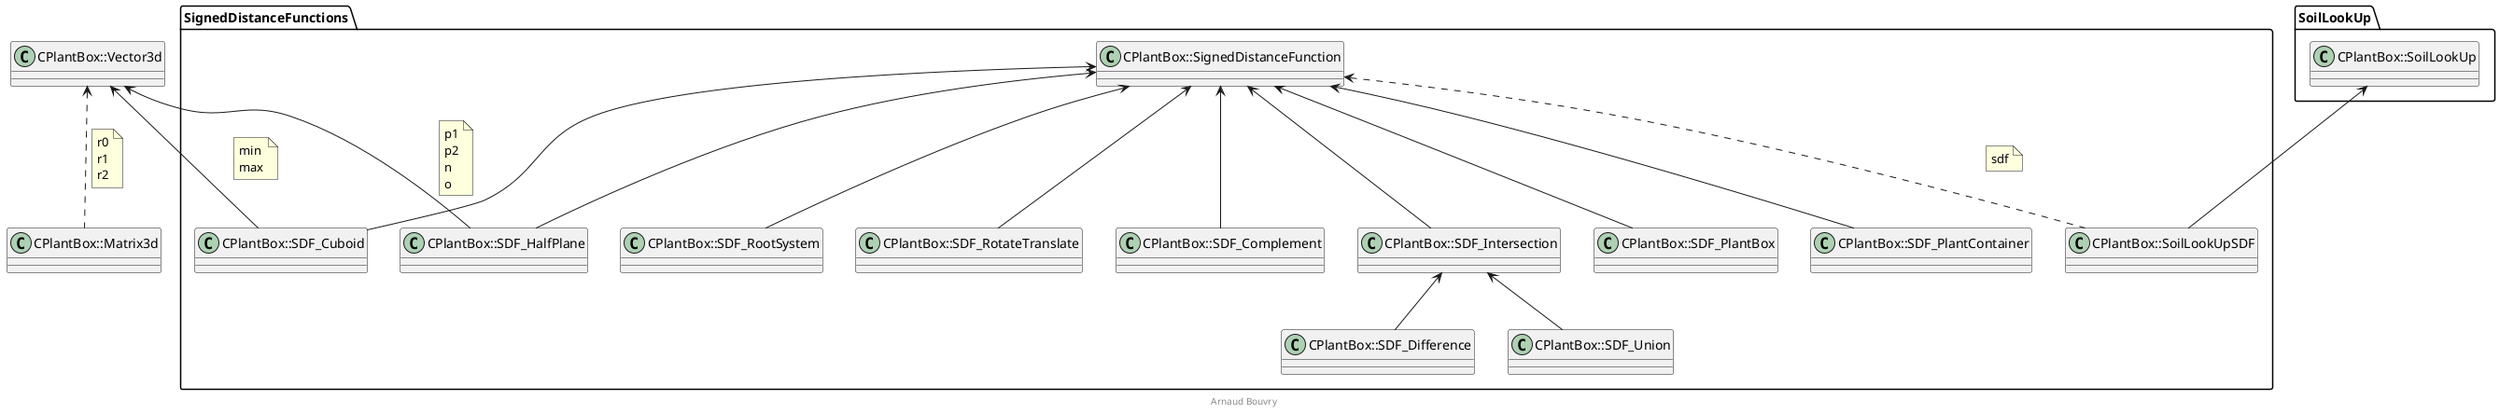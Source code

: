 @startuml
footer Arnaud Bouvry
' Ortho lines (only vertical and horizontal segments)
'skinparam linetype ortho

' Split into 4 pages
'page 2x2
'skinparam pageMargin 10

skinparam svgLinkTarget _parent
skinparam backgroundColor white

'#############
'# SOIL LOOKUP
'#############

package "SoilLookUp" {
class CPlantBox::SoilLookUp
} 
'end package


'#############
'# GEOMETRY
'#############

class CPlantBox::Matrix3d
class CPlantBox::Vector3d

CPlantBox::Vector3d <.. CPlantBox::Matrix3d
note on link
r0
r1
r2
end note

package SignedDistanceFunctions {
class CPlantBox::SignedDistanceFunction
class CPlantBox::SDF_Complement
class CPlantBox::SDF_Cuboid
class CPlantBox::SDF_Difference
class CPlantBox::SDF_HalfPlane
class CPlantBox::SDF_Intersection
class CPlantBox::SDF_PlantBox
class CPlantBox::SDF_PlantContainer
class CPlantBox::SDF_RootSystem
class CPlantBox::SDF_RotateTranslate
class CPlantBox::SDF_Union
class CPlantBox::SoilLookUpSDF

CPlantBox::SignedDistanceFunction <-- CPlantBox::SDF_Complement

CPlantBox::SignedDistanceFunction <-- CPlantBox::SDF_Cuboid
CPlantBox::Vector3d <-- CPlantBox::SDF_Cuboid
note on link
min
max
end note

CPlantBox::SDF_Intersection <-- CPlantBox::SDF_Difference

CPlantBox::SignedDistanceFunction <-- CPlantBox::SDF_HalfPlane
CPlantBox::Vector3d <-- CPlantBox::SDF_HalfPlane
note on link
p1
p2
n
o
end note

CPlantBox::SignedDistanceFunction <-- CPlantBox::SDF_Intersection
CPlantBox::SignedDistanceFunction <-- CPlantBox::SDF_PlantBox
CPlantBox::SignedDistanceFunction <-- CPlantBox::SDF_PlantContainer
CPlantBox::SignedDistanceFunction <-- CPlantBox::SDF_RootSystem
CPlantBox::SignedDistanceFunction <-- CPlantBox::SDF_RotateTranslate
CPlantBox::SDF_Intersection <-- CPlantBox::SDF_Union

CPlantBox::SignedDistanceFunction <.. CPlantBox::SoilLookUpSDF
note on link
sdf
end note

CPlantBox::SoilLookUp <-- CPlantBox::SoilLookUpSDF

}

' Hidden arrows for tighter layout
'CPlantBox::SDF_Complement <-[hidden]- CPlantBox::SDF_Difference
'CPlantBox::SDF_PlantBox <-[hidden]- CPlantBox::SDF_PlantContainer
'CPlantBox::SDF_RootSystem <-[hidden]- CPlantBox::SDF_RotateTranslate


@enduml

